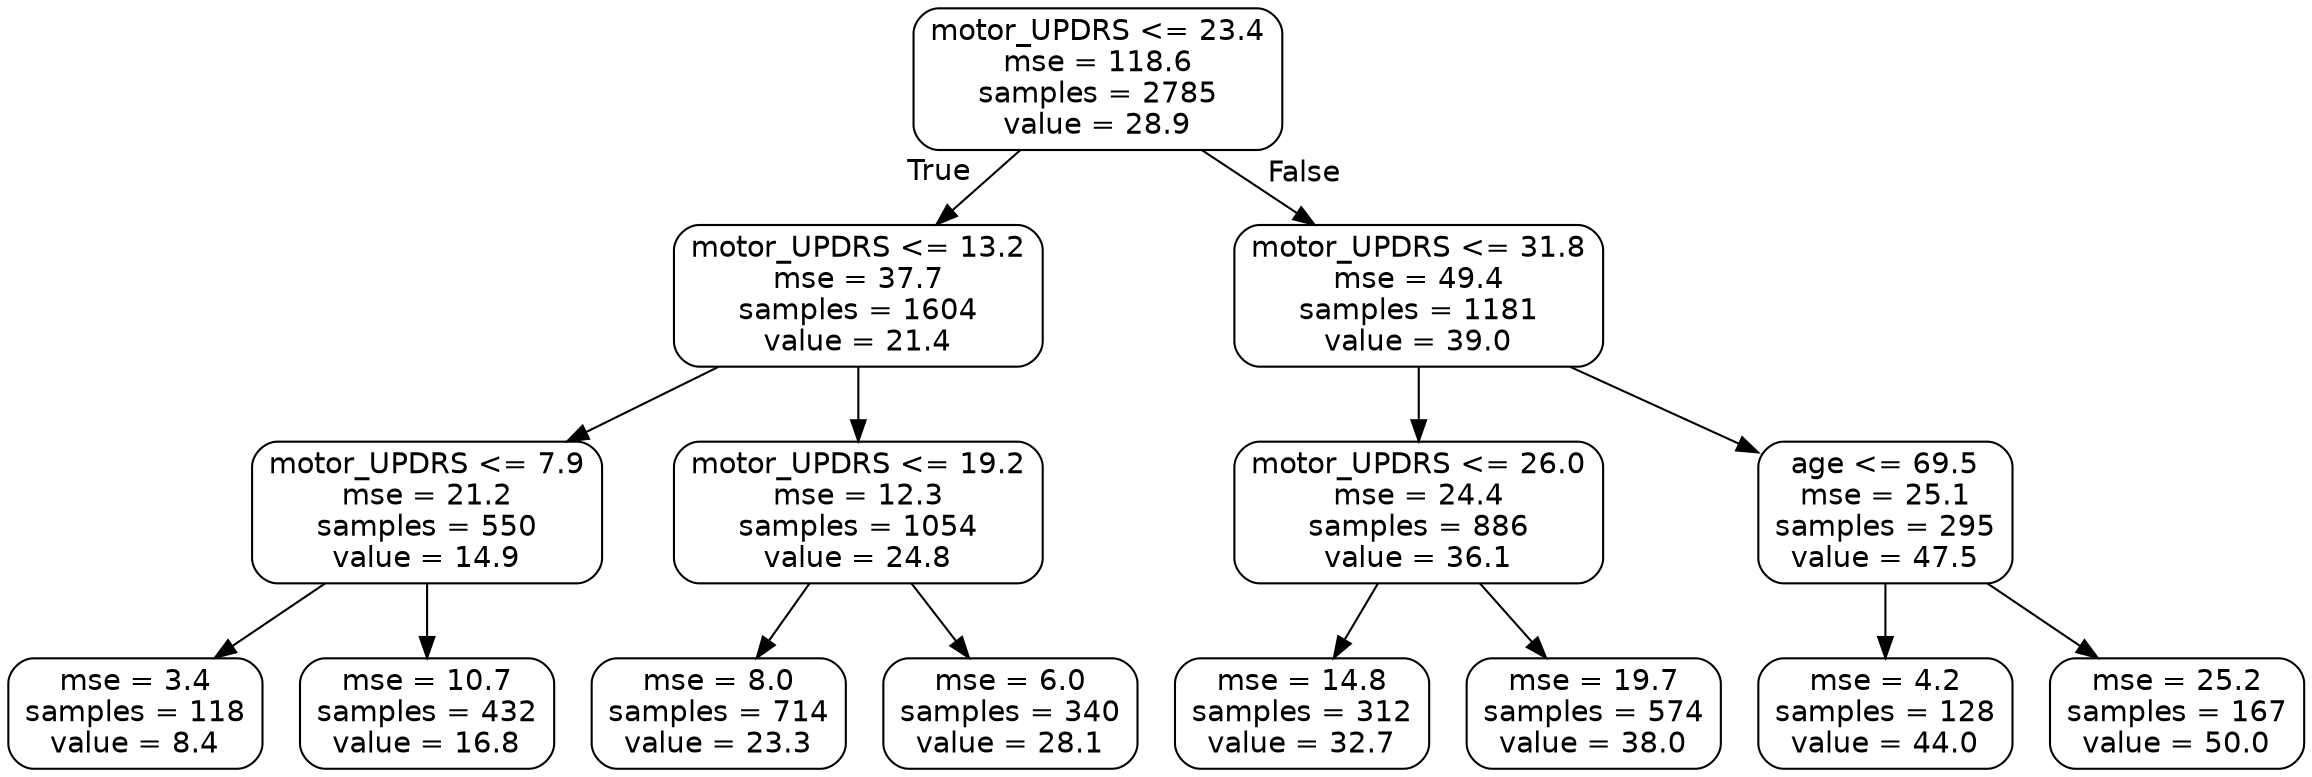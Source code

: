 digraph Tree {
node [shape=box, style="rounded", color="black", fontname=helvetica] ;
edge [fontname=helvetica] ;
0 [label="motor_UPDRS <= 23.4\nmse = 118.6\nsamples = 2785\nvalue = 28.9"] ;
1 [label="motor_UPDRS <= 13.2\nmse = 37.7\nsamples = 1604\nvalue = 21.4"] ;
0 -> 1 [labeldistance=2.5, labelangle=45, headlabel="True"] ;
2 [label="motor_UPDRS <= 7.9\nmse = 21.2\nsamples = 550\nvalue = 14.9"] ;
1 -> 2 ;
3 [label="mse = 3.4\nsamples = 118\nvalue = 8.4"] ;
2 -> 3 ;
4 [label="mse = 10.7\nsamples = 432\nvalue = 16.8"] ;
2 -> 4 ;
5 [label="motor_UPDRS <= 19.2\nmse = 12.3\nsamples = 1054\nvalue = 24.8"] ;
1 -> 5 ;
6 [label="mse = 8.0\nsamples = 714\nvalue = 23.3"] ;
5 -> 6 ;
7 [label="mse = 6.0\nsamples = 340\nvalue = 28.1"] ;
5 -> 7 ;
8 [label="motor_UPDRS <= 31.8\nmse = 49.4\nsamples = 1181\nvalue = 39.0"] ;
0 -> 8 [labeldistance=2.5, labelangle=-45, headlabel="False"] ;
9 [label="motor_UPDRS <= 26.0\nmse = 24.4\nsamples = 886\nvalue = 36.1"] ;
8 -> 9 ;
10 [label="mse = 14.8\nsamples = 312\nvalue = 32.7"] ;
9 -> 10 ;
11 [label="mse = 19.7\nsamples = 574\nvalue = 38.0"] ;
9 -> 11 ;
12 [label="age <= 69.5\nmse = 25.1\nsamples = 295\nvalue = 47.5"] ;
8 -> 12 ;
13 [label="mse = 4.2\nsamples = 128\nvalue = 44.0"] ;
12 -> 13 ;
14 [label="mse = 25.2\nsamples = 167\nvalue = 50.0"] ;
12 -> 14 ;
}